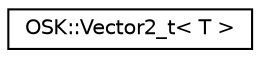 digraph "Representación gráfica de la clase"
{
 // INTERACTIVE_SVG=YES
 // LATEX_PDF_SIZE
  edge [fontname="Helvetica",fontsize="10",labelfontname="Helvetica",labelfontsize="10"];
  node [fontname="Helvetica",fontsize="10",shape=record];
  rankdir="LR";
  Node0 [label="OSK::Vector2_t\< T \>",height=0.2,width=0.4,color="black", fillcolor="white", style="filled",URL="$class_o_s_k_1_1_vector2__t.html",tooltip="Representa un vector 2D."];
}

